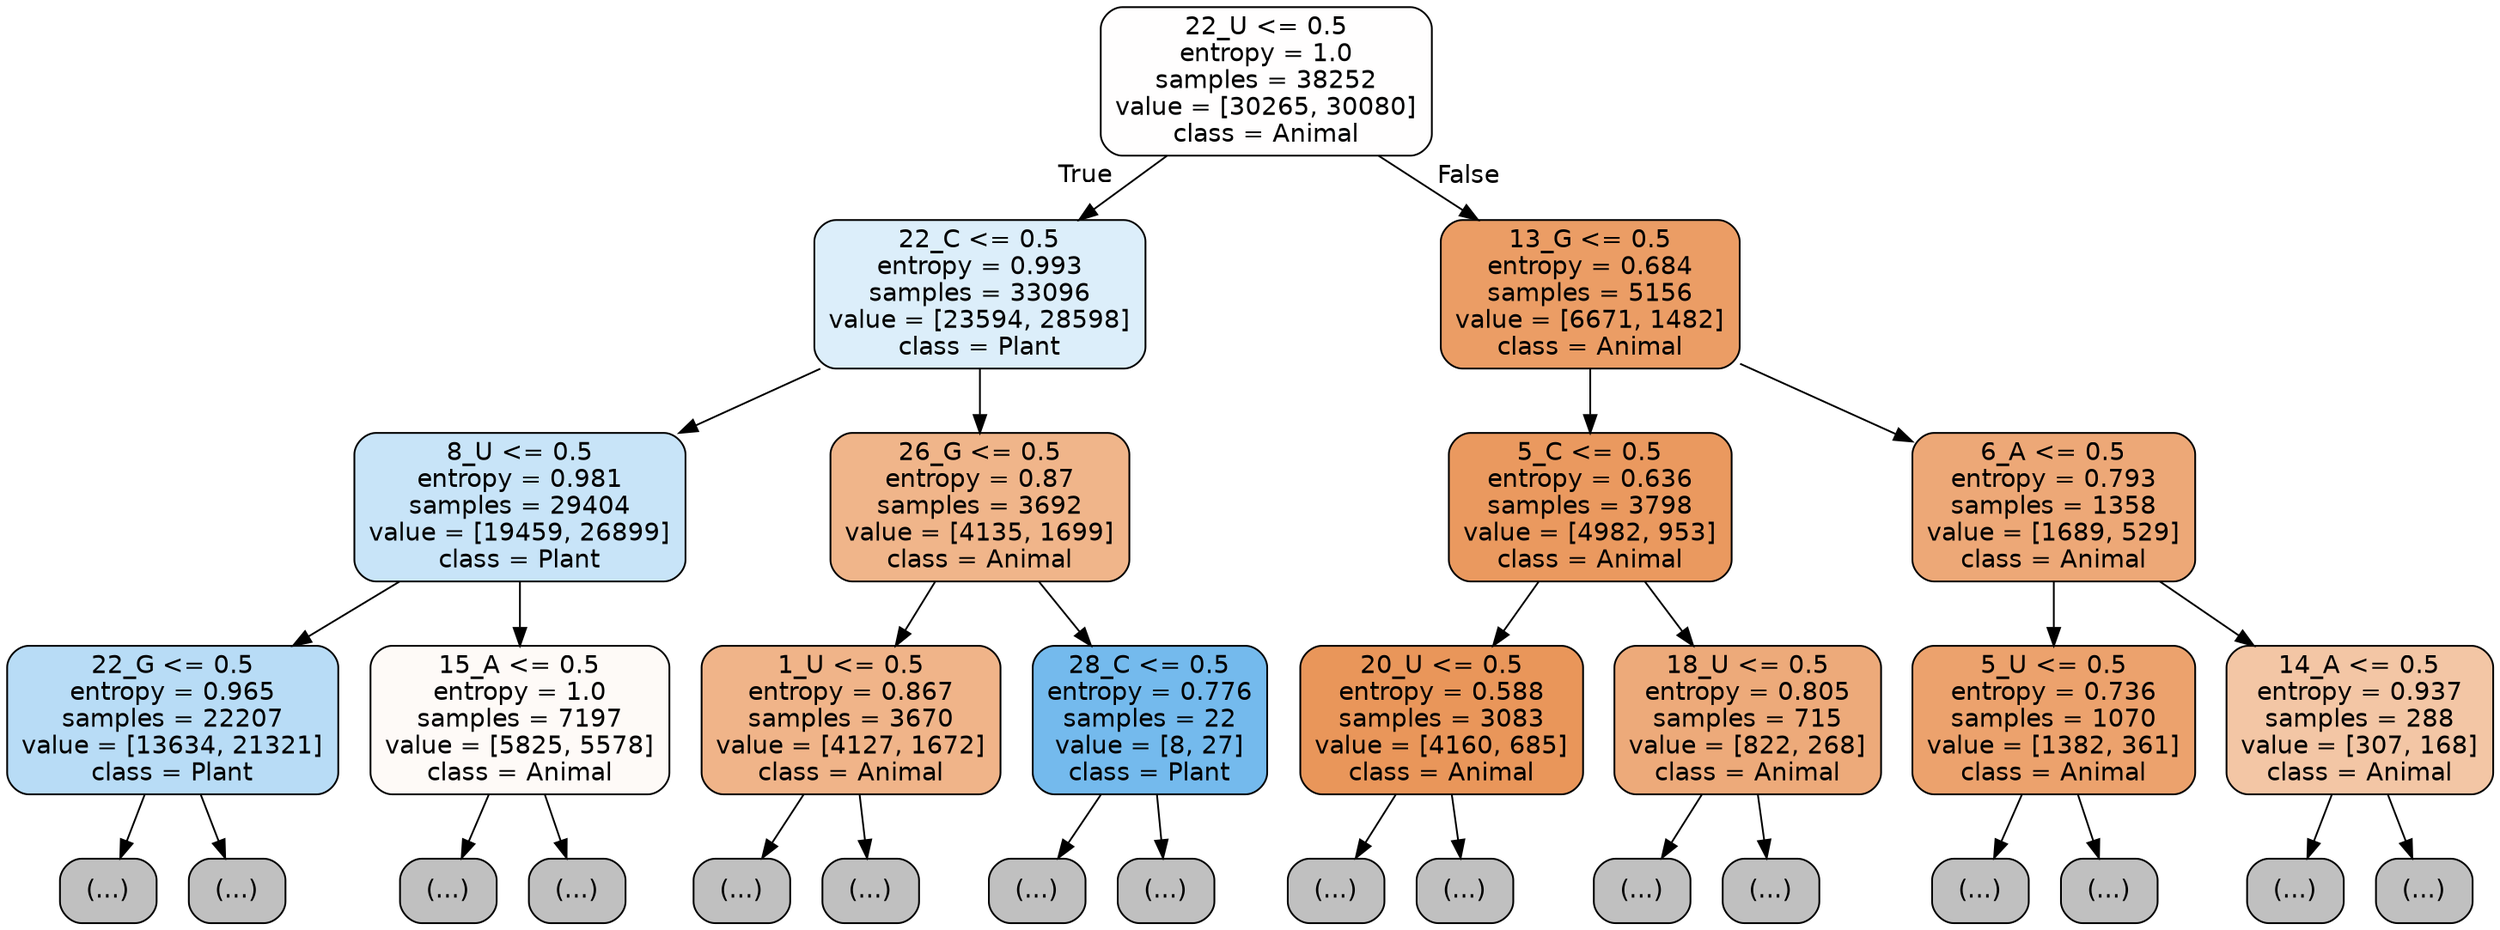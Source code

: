 digraph Tree {
node [shape=box, style="filled, rounded", color="black", fontname="helvetica"] ;
edge [fontname="helvetica"] ;
0 [label="22_U <= 0.5\nentropy = 1.0\nsamples = 38252\nvalue = [30265, 30080]\nclass = Animal", fillcolor="#fffefe"] ;
1 [label="22_C <= 0.5\nentropy = 0.993\nsamples = 33096\nvalue = [23594, 28598]\nclass = Plant", fillcolor="#dceefa"] ;
0 -> 1 [labeldistance=2.5, labelangle=45, headlabel="True"] ;
2 [label="8_U <= 0.5\nentropy = 0.981\nsamples = 29404\nvalue = [19459, 26899]\nclass = Plant", fillcolor="#c8e4f8"] ;
1 -> 2 ;
3 [label="22_G <= 0.5\nentropy = 0.965\nsamples = 22207\nvalue = [13634, 21321]\nclass = Plant", fillcolor="#b8dcf6"] ;
2 -> 3 ;
4 [label="(...)", fillcolor="#C0C0C0"] ;
3 -> 4 ;
7813 [label="(...)", fillcolor="#C0C0C0"] ;
3 -> 7813 ;
9282 [label="15_A <= 0.5\nentropy = 1.0\nsamples = 7197\nvalue = [5825, 5578]\nclass = Animal", fillcolor="#fefaf7"] ;
2 -> 9282 ;
9283 [label="(...)", fillcolor="#C0C0C0"] ;
9282 -> 9283 ;
12102 [label="(...)", fillcolor="#C0C0C0"] ;
9282 -> 12102 ;
12933 [label="26_G <= 0.5\nentropy = 0.87\nsamples = 3692\nvalue = [4135, 1699]\nclass = Animal", fillcolor="#f0b58a"] ;
1 -> 12933 ;
12934 [label="1_U <= 0.5\nentropy = 0.867\nsamples = 3670\nvalue = [4127, 1672]\nclass = Animal", fillcolor="#f0b489"] ;
12933 -> 12934 ;
12935 [label="(...)", fillcolor="#C0C0C0"] ;
12934 -> 12935 ;
13896 [label="(...)", fillcolor="#C0C0C0"] ;
12934 -> 13896 ;
14741 [label="28_C <= 0.5\nentropy = 0.776\nsamples = 22\nvalue = [8, 27]\nclass = Plant", fillcolor="#74baed"] ;
12933 -> 14741 ;
14742 [label="(...)", fillcolor="#C0C0C0"] ;
14741 -> 14742 ;
14751 [label="(...)", fillcolor="#C0C0C0"] ;
14741 -> 14751 ;
14756 [label="13_G <= 0.5\nentropy = 0.684\nsamples = 5156\nvalue = [6671, 1482]\nclass = Animal", fillcolor="#eb9d65"] ;
0 -> 14756 [labeldistance=2.5, labelangle=-45, headlabel="False"] ;
14757 [label="5_C <= 0.5\nentropy = 0.636\nsamples = 3798\nvalue = [4982, 953]\nclass = Animal", fillcolor="#ea995f"] ;
14756 -> 14757 ;
14758 [label="20_U <= 0.5\nentropy = 0.588\nsamples = 3083\nvalue = [4160, 685]\nclass = Animal", fillcolor="#e9965a"] ;
14757 -> 14758 ;
14759 [label="(...)", fillcolor="#C0C0C0"] ;
14758 -> 14759 ;
15596 [label="(...)", fillcolor="#C0C0C0"] ;
14758 -> 15596 ;
15819 [label="18_U <= 0.5\nentropy = 0.805\nsamples = 715\nvalue = [822, 268]\nclass = Animal", fillcolor="#edaa7a"] ;
14757 -> 15819 ;
15820 [label="(...)", fillcolor="#C0C0C0"] ;
15819 -> 15820 ;
16085 [label="(...)", fillcolor="#C0C0C0"] ;
15819 -> 16085 ;
16158 [label="6_A <= 0.5\nentropy = 0.793\nsamples = 1358\nvalue = [1689, 529]\nclass = Animal", fillcolor="#eda877"] ;
14756 -> 16158 ;
16159 [label="5_U <= 0.5\nentropy = 0.736\nsamples = 1070\nvalue = [1382, 361]\nclass = Animal", fillcolor="#eca26d"] ;
16158 -> 16159 ;
16160 [label="(...)", fillcolor="#C0C0C0"] ;
16159 -> 16160 ;
16427 [label="(...)", fillcolor="#C0C0C0"] ;
16159 -> 16427 ;
16578 [label="14_A <= 0.5\nentropy = 0.937\nsamples = 288\nvalue = [307, 168]\nclass = Animal", fillcolor="#f3c6a5"] ;
16158 -> 16578 ;
16579 [label="(...)", fillcolor="#C0C0C0"] ;
16578 -> 16579 ;
16686 [label="(...)", fillcolor="#C0C0C0"] ;
16578 -> 16686 ;
}